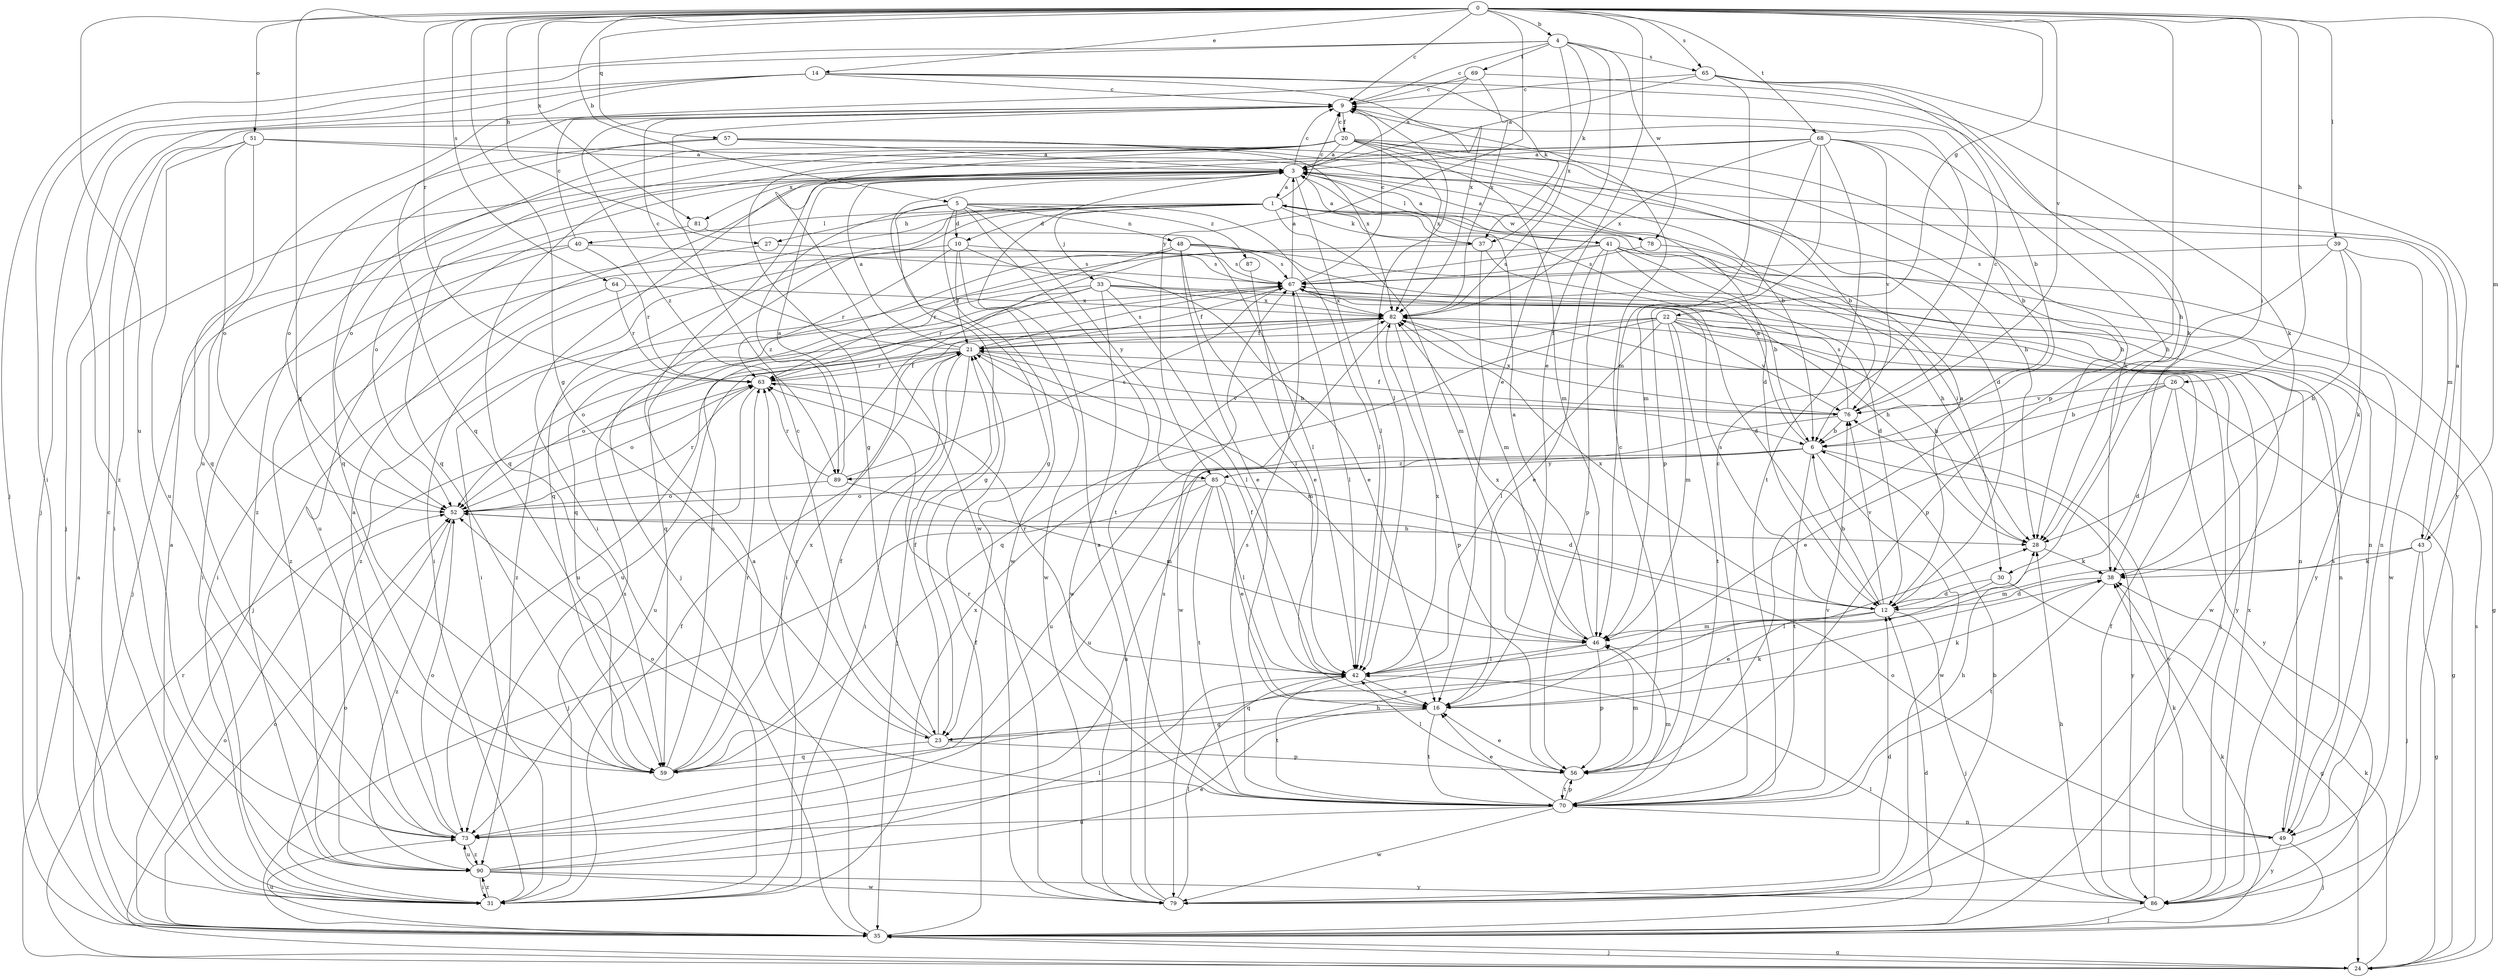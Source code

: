 strict digraph  {
0;
1;
3;
4;
5;
6;
9;
10;
12;
14;
16;
20;
21;
22;
23;
24;
26;
27;
28;
30;
31;
33;
35;
37;
38;
39;
40;
41;
42;
43;
46;
48;
49;
51;
52;
56;
57;
59;
63;
64;
65;
67;
68;
69;
70;
73;
76;
78;
79;
81;
82;
85;
86;
87;
89;
90;
0 -> 4  [label=b];
0 -> 5  [label=b];
0 -> 9  [label=c];
0 -> 14  [label=e];
0 -> 16  [label=e];
0 -> 22  [label=g];
0 -> 23  [label=g];
0 -> 26  [label=h];
0 -> 27  [label=h];
0 -> 30  [label=i];
0 -> 39  [label=l];
0 -> 43  [label=m];
0 -> 51  [label=o];
0 -> 56  [label=p];
0 -> 57  [label=q];
0 -> 59  [label=q];
0 -> 63  [label=r];
0 -> 64  [label=s];
0 -> 65  [label=s];
0 -> 68  [label=t];
0 -> 73  [label=u];
0 -> 76  [label=v];
0 -> 81  [label=x];
0 -> 85  [label=y];
1 -> 9  [label=c];
1 -> 10  [label=d];
1 -> 27  [label=h];
1 -> 30  [label=i];
1 -> 31  [label=i];
1 -> 33  [label=j];
1 -> 35  [label=j];
1 -> 37  [label=k];
1 -> 40  [label=l];
1 -> 43  [label=m];
1 -> 46  [label=m];
1 -> 59  [label=q];
1 -> 78  [label=w];
3 -> 1  [label=a];
3 -> 9  [label=c];
3 -> 23  [label=g];
3 -> 41  [label=l];
3 -> 42  [label=l];
3 -> 52  [label=o];
3 -> 81  [label=x];
4 -> 9  [label=c];
4 -> 16  [label=e];
4 -> 31  [label=i];
4 -> 35  [label=j];
4 -> 37  [label=k];
4 -> 65  [label=s];
4 -> 69  [label=t];
4 -> 78  [label=w];
4 -> 82  [label=x];
5 -> 10  [label=d];
5 -> 23  [label=g];
5 -> 42  [label=l];
5 -> 48  [label=n];
5 -> 70  [label=t];
5 -> 79  [label=w];
5 -> 85  [label=y];
5 -> 87  [label=z];
5 -> 89  [label=z];
6 -> 1  [label=a];
6 -> 70  [label=t];
6 -> 73  [label=u];
6 -> 79  [label=w];
6 -> 85  [label=y];
6 -> 86  [label=y];
6 -> 89  [label=z];
9 -> 20  [label=f];
9 -> 35  [label=j];
9 -> 42  [label=l];
9 -> 89  [label=z];
10 -> 16  [label=e];
10 -> 21  [label=f];
10 -> 63  [label=r];
10 -> 67  [label=s];
10 -> 79  [label=w];
10 -> 90  [label=z];
12 -> 3  [label=a];
12 -> 6  [label=b];
12 -> 16  [label=e];
12 -> 35  [label=j];
12 -> 46  [label=m];
12 -> 67  [label=s];
12 -> 76  [label=v];
12 -> 82  [label=x];
14 -> 9  [label=c];
14 -> 35  [label=j];
14 -> 37  [label=k];
14 -> 38  [label=k];
14 -> 73  [label=u];
14 -> 82  [label=x];
14 -> 90  [label=z];
16 -> 23  [label=g];
16 -> 38  [label=k];
16 -> 70  [label=t];
20 -> 3  [label=a];
20 -> 6  [label=b];
20 -> 9  [label=c];
20 -> 12  [label=d];
20 -> 23  [label=g];
20 -> 28  [label=h];
20 -> 38  [label=k];
20 -> 46  [label=m];
20 -> 52  [label=o];
20 -> 59  [label=q];
20 -> 79  [label=w];
20 -> 82  [label=x];
20 -> 90  [label=z];
21 -> 3  [label=a];
21 -> 6  [label=b];
21 -> 9  [label=c];
21 -> 31  [label=i];
21 -> 35  [label=j];
21 -> 46  [label=m];
21 -> 52  [label=o];
21 -> 63  [label=r];
21 -> 67  [label=s];
22 -> 21  [label=f];
22 -> 28  [label=h];
22 -> 42  [label=l];
22 -> 46  [label=m];
22 -> 49  [label=n];
22 -> 59  [label=q];
22 -> 70  [label=t];
22 -> 73  [label=u];
22 -> 76  [label=v];
22 -> 79  [label=w];
23 -> 9  [label=c];
23 -> 21  [label=f];
23 -> 38  [label=k];
23 -> 56  [label=p];
23 -> 59  [label=q];
23 -> 63  [label=r];
24 -> 3  [label=a];
24 -> 35  [label=j];
24 -> 38  [label=k];
24 -> 52  [label=o];
24 -> 63  [label=r];
24 -> 67  [label=s];
26 -> 6  [label=b];
26 -> 12  [label=d];
26 -> 16  [label=e];
26 -> 24  [label=g];
26 -> 76  [label=v];
26 -> 86  [label=y];
27 -> 67  [label=s];
27 -> 90  [label=z];
28 -> 38  [label=k];
30 -> 12  [label=d];
30 -> 24  [label=g];
30 -> 42  [label=l];
31 -> 3  [label=a];
31 -> 9  [label=c];
31 -> 21  [label=f];
31 -> 52  [label=o];
31 -> 67  [label=s];
31 -> 82  [label=x];
31 -> 90  [label=z];
33 -> 28  [label=h];
33 -> 42  [label=l];
33 -> 49  [label=n];
33 -> 59  [label=q];
33 -> 63  [label=r];
33 -> 79  [label=w];
33 -> 82  [label=x];
33 -> 90  [label=z];
35 -> 3  [label=a];
35 -> 12  [label=d];
35 -> 21  [label=f];
35 -> 24  [label=g];
35 -> 38  [label=k];
35 -> 52  [label=o];
35 -> 73  [label=u];
37 -> 3  [label=a];
37 -> 12  [label=d];
37 -> 31  [label=i];
37 -> 46  [label=m];
38 -> 12  [label=d];
38 -> 70  [label=t];
39 -> 28  [label=h];
39 -> 38  [label=k];
39 -> 56  [label=p];
39 -> 67  [label=s];
39 -> 79  [label=w];
40 -> 9  [label=c];
40 -> 31  [label=i];
40 -> 35  [label=j];
40 -> 63  [label=r];
40 -> 67  [label=s];
41 -> 3  [label=a];
41 -> 6  [label=b];
41 -> 12  [label=d];
41 -> 16  [label=e];
41 -> 24  [label=g];
41 -> 28  [label=h];
41 -> 31  [label=i];
41 -> 56  [label=p];
41 -> 67  [label=s];
42 -> 16  [label=e];
42 -> 21  [label=f];
42 -> 63  [label=r];
42 -> 70  [label=t];
42 -> 82  [label=x];
43 -> 3  [label=a];
43 -> 24  [label=g];
43 -> 35  [label=j];
43 -> 38  [label=k];
43 -> 46  [label=m];
46 -> 3  [label=a];
46 -> 42  [label=l];
46 -> 56  [label=p];
46 -> 59  [label=q];
46 -> 82  [label=x];
48 -> 16  [label=e];
48 -> 31  [label=i];
48 -> 42  [label=l];
48 -> 49  [label=n];
48 -> 59  [label=q];
48 -> 63  [label=r];
48 -> 67  [label=s];
48 -> 86  [label=y];
49 -> 35  [label=j];
49 -> 38  [label=k];
49 -> 52  [label=o];
49 -> 67  [label=s];
49 -> 86  [label=y];
51 -> 3  [label=a];
51 -> 12  [label=d];
51 -> 31  [label=i];
51 -> 52  [label=o];
51 -> 59  [label=q];
51 -> 73  [label=u];
52 -> 28  [label=h];
52 -> 63  [label=r];
52 -> 90  [label=z];
56 -> 9  [label=c];
56 -> 16  [label=e];
56 -> 42  [label=l];
56 -> 46  [label=m];
56 -> 70  [label=t];
57 -> 3  [label=a];
57 -> 6  [label=b];
57 -> 28  [label=h];
57 -> 52  [label=o];
57 -> 59  [label=q];
57 -> 82  [label=x];
59 -> 21  [label=f];
59 -> 63  [label=r];
59 -> 67  [label=s];
59 -> 82  [label=x];
63 -> 21  [label=f];
63 -> 52  [label=o];
63 -> 73  [label=u];
63 -> 76  [label=v];
64 -> 35  [label=j];
64 -> 63  [label=r];
64 -> 82  [label=x];
65 -> 3  [label=a];
65 -> 6  [label=b];
65 -> 9  [label=c];
65 -> 28  [label=h];
65 -> 46  [label=m];
65 -> 86  [label=y];
67 -> 3  [label=a];
67 -> 9  [label=c];
67 -> 21  [label=f];
67 -> 42  [label=l];
67 -> 82  [label=x];
68 -> 3  [label=a];
68 -> 6  [label=b];
68 -> 28  [label=h];
68 -> 31  [label=i];
68 -> 46  [label=m];
68 -> 56  [label=p];
68 -> 59  [label=q];
68 -> 70  [label=t];
68 -> 76  [label=v];
68 -> 82  [label=x];
69 -> 3  [label=a];
69 -> 9  [label=c];
69 -> 38  [label=k];
69 -> 59  [label=q];
69 -> 82  [label=x];
70 -> 9  [label=c];
70 -> 16  [label=e];
70 -> 28  [label=h];
70 -> 46  [label=m];
70 -> 49  [label=n];
70 -> 52  [label=o];
70 -> 56  [label=p];
70 -> 63  [label=r];
70 -> 67  [label=s];
70 -> 73  [label=u];
70 -> 76  [label=v];
70 -> 79  [label=w];
73 -> 3  [label=a];
73 -> 52  [label=o];
73 -> 90  [label=z];
76 -> 6  [label=b];
76 -> 9  [label=c];
76 -> 21  [label=f];
76 -> 67  [label=s];
76 -> 73  [label=u];
76 -> 82  [label=x];
78 -> 3  [label=a];
78 -> 49  [label=n];
78 -> 67  [label=s];
79 -> 3  [label=a];
79 -> 6  [label=b];
79 -> 12  [label=d];
79 -> 42  [label=l];
79 -> 67  [label=s];
81 -> 42  [label=l];
81 -> 73  [label=u];
82 -> 21  [label=f];
82 -> 35  [label=j];
82 -> 52  [label=o];
82 -> 56  [label=p];
82 -> 73  [label=u];
82 -> 79  [label=w];
82 -> 86  [label=y];
85 -> 12  [label=d];
85 -> 16  [label=e];
85 -> 35  [label=j];
85 -> 42  [label=l];
85 -> 52  [label=o];
85 -> 70  [label=t];
85 -> 73  [label=u];
86 -> 21  [label=f];
86 -> 28  [label=h];
86 -> 35  [label=j];
86 -> 42  [label=l];
86 -> 76  [label=v];
86 -> 82  [label=x];
87 -> 16  [label=e];
89 -> 3  [label=a];
89 -> 46  [label=m];
89 -> 52  [label=o];
89 -> 63  [label=r];
89 -> 67  [label=s];
90 -> 16  [label=e];
90 -> 28  [label=h];
90 -> 31  [label=i];
90 -> 42  [label=l];
90 -> 73  [label=u];
90 -> 79  [label=w];
90 -> 86  [label=y];
}
